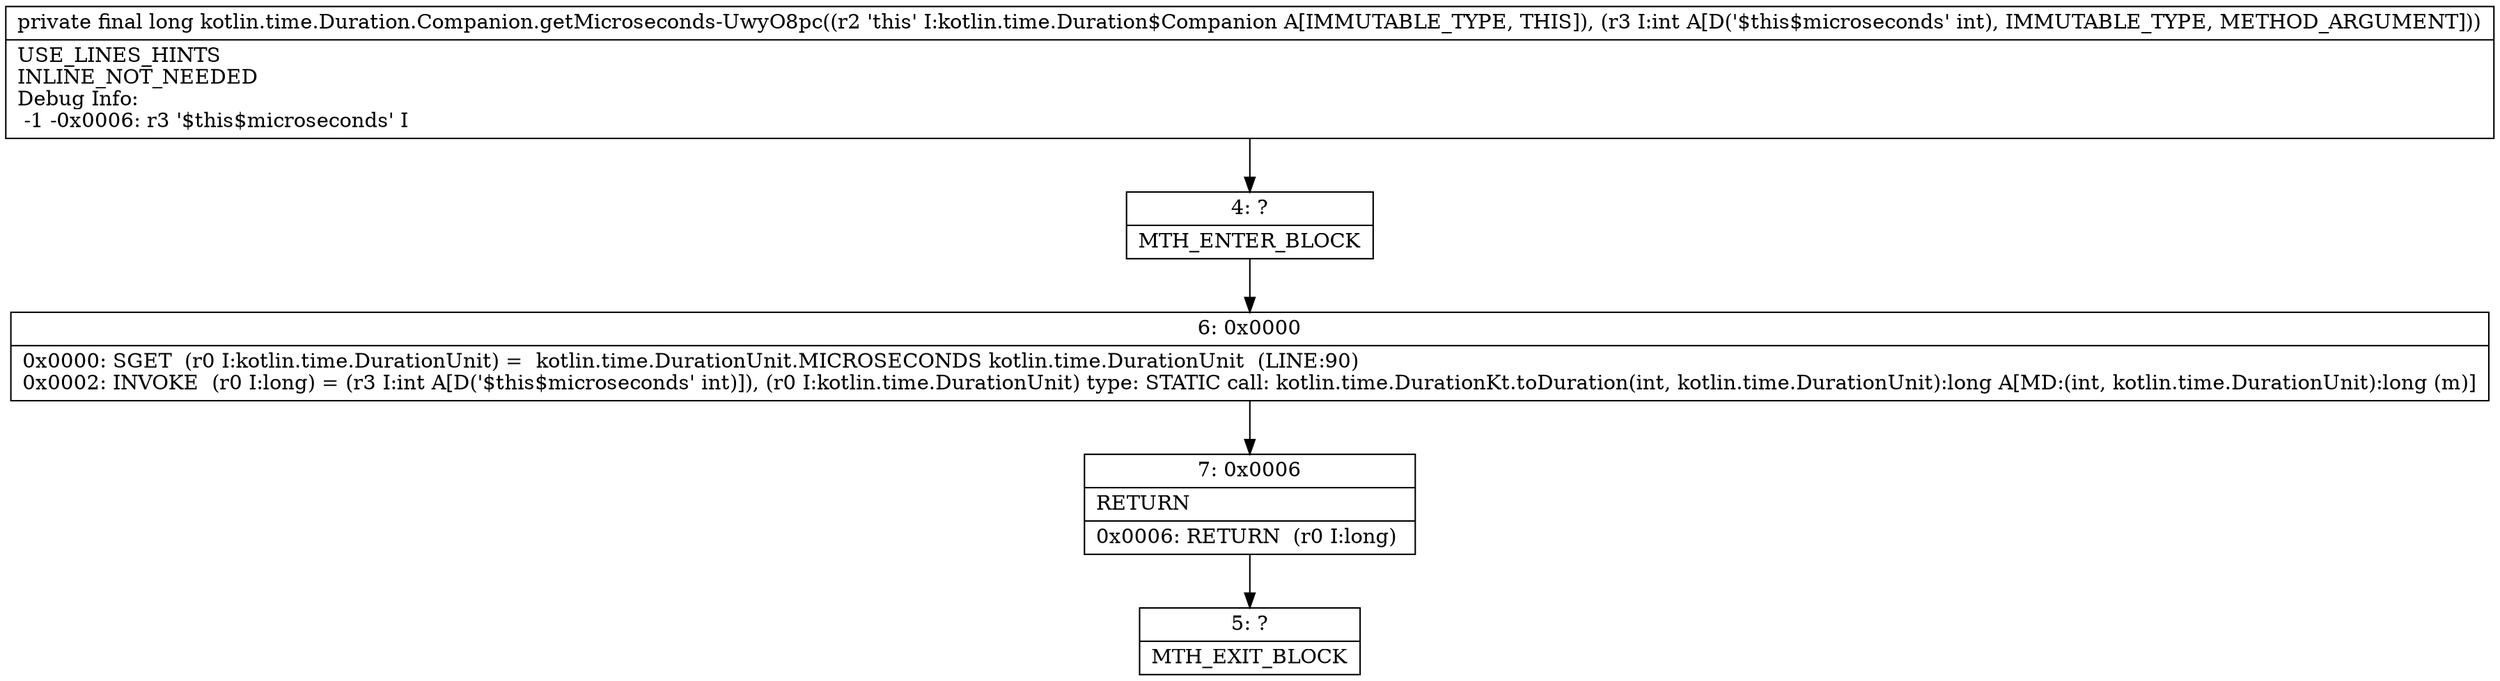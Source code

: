 digraph "CFG forkotlin.time.Duration.Companion.getMicroseconds\-UwyO8pc(I)J" {
Node_4 [shape=record,label="{4\:\ ?|MTH_ENTER_BLOCK\l}"];
Node_6 [shape=record,label="{6\:\ 0x0000|0x0000: SGET  (r0 I:kotlin.time.DurationUnit) =  kotlin.time.DurationUnit.MICROSECONDS kotlin.time.DurationUnit  (LINE:90)\l0x0002: INVOKE  (r0 I:long) = (r3 I:int A[D('$this$microseconds' int)]), (r0 I:kotlin.time.DurationUnit) type: STATIC call: kotlin.time.DurationKt.toDuration(int, kotlin.time.DurationUnit):long A[MD:(int, kotlin.time.DurationUnit):long (m)]\l}"];
Node_7 [shape=record,label="{7\:\ 0x0006|RETURN\l|0x0006: RETURN  (r0 I:long) \l}"];
Node_5 [shape=record,label="{5\:\ ?|MTH_EXIT_BLOCK\l}"];
MethodNode[shape=record,label="{private final long kotlin.time.Duration.Companion.getMicroseconds\-UwyO8pc((r2 'this' I:kotlin.time.Duration$Companion A[IMMUTABLE_TYPE, THIS]), (r3 I:int A[D('$this$microseconds' int), IMMUTABLE_TYPE, METHOD_ARGUMENT]))  | USE_LINES_HINTS\lINLINE_NOT_NEEDED\lDebug Info:\l  \-1 \-0x0006: r3 '$this$microseconds' I\l}"];
MethodNode -> Node_4;Node_4 -> Node_6;
Node_6 -> Node_7;
Node_7 -> Node_5;
}

